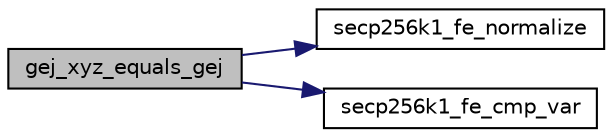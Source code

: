 digraph "gej_xyz_equals_gej"
{
  edge [fontname="Helvetica",fontsize="10",labelfontname="Helvetica",labelfontsize="10"];
  node [fontname="Helvetica",fontsize="10",shape=record];
  rankdir="LR";
  Node156 [label="gej_xyz_equals_gej",height=0.2,width=0.4,color="black", fillcolor="grey75", style="filled", fontcolor="black"];
  Node156 -> Node157 [color="midnightblue",fontsize="10",style="solid",fontname="Helvetica"];
  Node157 [label="secp256k1_fe_normalize",height=0.2,width=0.4,color="black", fillcolor="white", style="filled",URL="$d5/d5a/field_8h.html#a8e925e94d5a7330d2ae68f6642d0c7b9",tooltip="Field element module. "];
  Node156 -> Node158 [color="midnightblue",fontsize="10",style="solid",fontname="Helvetica"];
  Node158 [label="secp256k1_fe_cmp_var",height=0.2,width=0.4,color="black", fillcolor="white", style="filled",URL="$d5/d5a/field_8h.html#af372f2088796ef5338bb43dbb6dd5277",tooltip="Compare two field elements. "];
}
